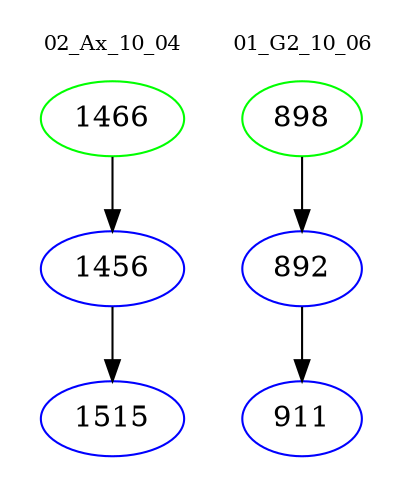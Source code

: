 digraph{
subgraph cluster_0 {
color = white
label = "02_Ax_10_04";
fontsize=10;
T0_1466 [label="1466", color="green"]
T0_1466 -> T0_1456 [color="black"]
T0_1456 [label="1456", color="blue"]
T0_1456 -> T0_1515 [color="black"]
T0_1515 [label="1515", color="blue"]
}
subgraph cluster_1 {
color = white
label = "01_G2_10_06";
fontsize=10;
T1_898 [label="898", color="green"]
T1_898 -> T1_892 [color="black"]
T1_892 [label="892", color="blue"]
T1_892 -> T1_911 [color="black"]
T1_911 [label="911", color="blue"]
}
}
